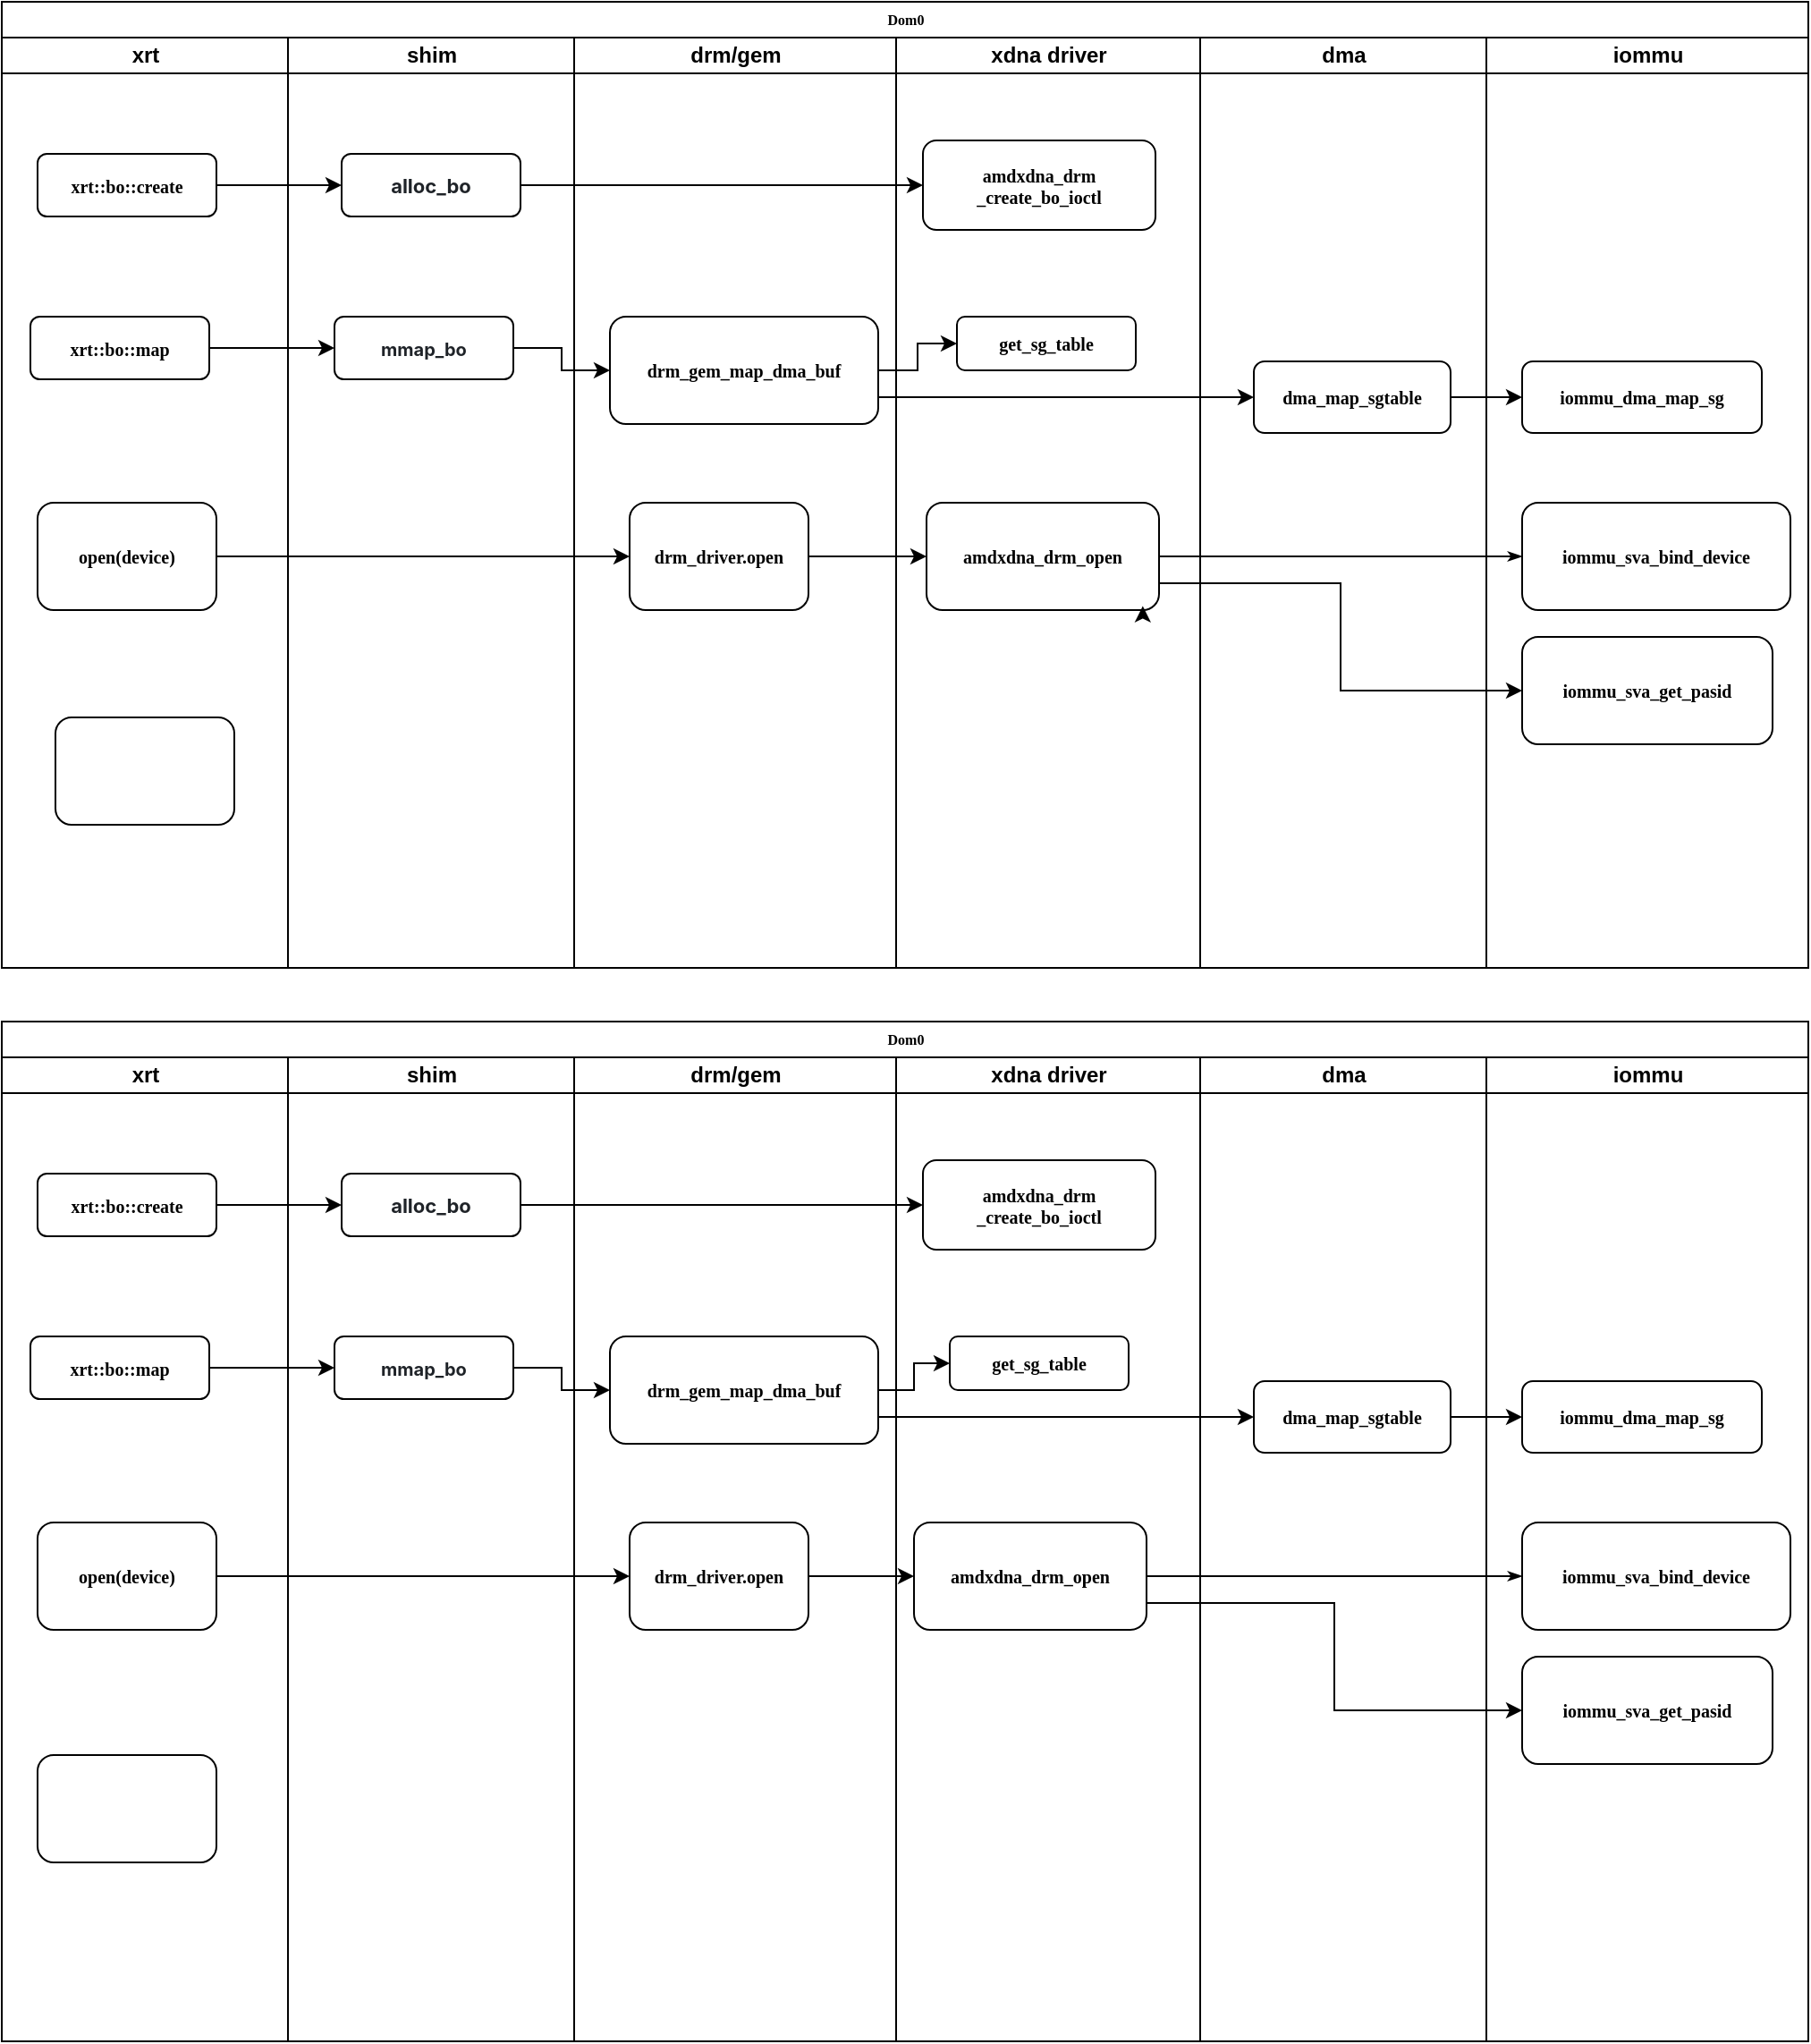 <mxfile version="26.0.16">
  <diagram name="Page-1" id="74e2e168-ea6b-b213-b513-2b3c1d86103e">
    <mxGraphModel dx="1010" dy="954" grid="1" gridSize="10" guides="1" tooltips="1" connect="1" arrows="1" fold="1" page="1" pageScale="1" pageWidth="1100" pageHeight="850" background="none" math="0" shadow="0">
      <root>
        <mxCell id="0" />
        <mxCell id="1" parent="0" />
        <mxCell id="77e6c97f196da883-1" value="Dom0" style="swimlane;html=1;childLayout=stackLayout;startSize=20;rounded=0;shadow=0;labelBackgroundColor=none;strokeWidth=1;fontFamily=Verdana;fontSize=8;align=center;" parent="1" vertex="1">
          <mxGeometry x="70" y="40" width="1010" height="540" as="geometry" />
        </mxCell>
        <mxCell id="77e6c97f196da883-2" value="xrt" style="swimlane;html=1;startSize=20;" parent="77e6c97f196da883-1" vertex="1">
          <mxGeometry y="20" width="160" height="520" as="geometry" />
        </mxCell>
        <mxCell id="77e6c97f196da883-8" value="xrt::bo::create" style="rounded=1;whiteSpace=wrap;html=1;shadow=0;labelBackgroundColor=none;strokeWidth=1;fontFamily=Verdana;fontSize=10;align=center;fontStyle=1" parent="77e6c97f196da883-2" vertex="1">
          <mxGeometry x="20" y="65" width="100" height="35" as="geometry" />
        </mxCell>
        <mxCell id="77e6c97f196da883-10" value="open(device)" style="rounded=1;whiteSpace=wrap;html=1;shadow=0;labelBackgroundColor=none;strokeWidth=1;fontFamily=Verdana;fontSize=10;align=center;fontStyle=1" parent="77e6c97f196da883-2" vertex="1">
          <mxGeometry x="20" y="260" width="100" height="60" as="geometry" />
        </mxCell>
        <mxCell id="77e6c97f196da883-22" value="" style="rounded=1;whiteSpace=wrap;html=1;shadow=0;labelBackgroundColor=none;strokeWidth=1;fontFamily=Verdana;fontSize=8;align=center;" parent="77e6c97f196da883-2" vertex="1">
          <mxGeometry x="30" y="380" width="100" height="60" as="geometry" />
        </mxCell>
        <mxCell id="77e6c97f196da883-40" style="edgeStyle=orthogonalEdgeStyle;rounded=1;html=1;labelBackgroundColor=none;startArrow=none;startFill=0;startSize=5;endArrow=classicThin;endFill=1;endSize=5;jettySize=auto;orthogonalLoop=1;strokeWidth=1;fontFamily=Verdana;fontSize=8;fontStyle=1" parent="77e6c97f196da883-1" source="77e6c97f196da883-23" target="77e6c97f196da883-24" edge="1">
          <mxGeometry relative="1" as="geometry" />
        </mxCell>
        <mxCell id="77e6c97f196da883-3" value="shim" style="swimlane;html=1;startSize=20;" parent="77e6c97f196da883-1" vertex="1">
          <mxGeometry x="160" y="20" width="160" height="520" as="geometry" />
        </mxCell>
        <mxCell id="77e6c97f196da883-11" value="&lt;span style=&quot;color: rgb(31, 35, 40); font-family: -apple-system, BlinkMacSystemFont, &amp;quot;Segoe UI&amp;quot;, &amp;quot;Noto Sans&amp;quot;, Helvetica, Arial, sans-serif, &amp;quot;Apple Color Emoji&amp;quot;, &amp;quot;Segoe UI Emoji&amp;quot;; text-align: left; background-color: rgb(255, 255, 255);&quot;&gt;alloc_bo&lt;/span&gt;" style="rounded=1;whiteSpace=wrap;html=1;shadow=0;labelBackgroundColor=none;strokeWidth=1;fontFamily=Verdana;fontSize=11;align=center;fontStyle=1" parent="77e6c97f196da883-3" vertex="1">
          <mxGeometry x="30" y="65" width="100" height="35" as="geometry" />
        </mxCell>
        <mxCell id="77e6c97f196da883-4" value="drm/gem" style="swimlane;html=1;startSize=20;" parent="77e6c97f196da883-1" vertex="1">
          <mxGeometry x="320" y="20" width="180" height="520" as="geometry" />
        </mxCell>
        <mxCell id="77e6c97f196da883-14" value="drm_driver.open" style="rounded=1;whiteSpace=wrap;html=1;shadow=0;labelBackgroundColor=none;strokeWidth=1;fontFamily=Verdana;fontSize=10;align=center;fontStyle=1" parent="77e6c97f196da883-4" vertex="1">
          <mxGeometry x="31" y="260" width="100" height="60" as="geometry" />
        </mxCell>
        <mxCell id="UbXINiYKLftAWwF0POLq-105" value="&lt;span style=&quot;font-size: 10px;&quot;&gt;drm_gem_map_dma_buf&lt;/span&gt;" style="rounded=1;whiteSpace=wrap;html=1;shadow=0;labelBackgroundColor=none;strokeWidth=1;fontFamily=Verdana;fontSize=8;align=center;fontStyle=1" parent="77e6c97f196da883-4" vertex="1">
          <mxGeometry x="20" y="156" width="150" height="60" as="geometry" />
        </mxCell>
        <mxCell id="77e6c97f196da883-5" value="xdna driver" style="swimlane;html=1;startSize=20;" parent="77e6c97f196da883-1" vertex="1">
          <mxGeometry x="500" y="20" width="170" height="520" as="geometry" />
        </mxCell>
        <mxCell id="77e6c97f196da883-18" value="amdxdna_drm&lt;div&gt;_create_bo_ioctl&lt;/div&gt;" style="rounded=1;whiteSpace=wrap;html=1;shadow=0;labelBackgroundColor=none;strokeWidth=1;fontFamily=Verdana;fontSize=10;align=center;fontStyle=1" parent="77e6c97f196da883-5" vertex="1">
          <mxGeometry x="15" y="57.5" width="130" height="50" as="geometry" />
        </mxCell>
        <mxCell id="77e6c97f196da883-23" value="amdxdna_drm_open" style="rounded=1;whiteSpace=wrap;html=1;shadow=0;labelBackgroundColor=none;strokeWidth=1;fontFamily=Verdana;fontSize=10;align=center;fontStyle=1" parent="77e6c97f196da883-5" vertex="1">
          <mxGeometry x="17" y="260" width="130" height="60" as="geometry" />
        </mxCell>
        <mxCell id="UbXINiYKLftAWwF0POLq-106" value="get_sg_table" style="rounded=1;whiteSpace=wrap;html=1;shadow=0;labelBackgroundColor=none;strokeWidth=1;fontFamily=Verdana;fontSize=10;align=center;fontStyle=1" parent="77e6c97f196da883-5" vertex="1">
          <mxGeometry x="34" y="156" width="100" height="30" as="geometry" />
        </mxCell>
        <mxCell id="VXW_yDJZZmlwBrVT6001-34" style="edgeStyle=orthogonalEdgeStyle;rounded=0;orthogonalLoop=1;jettySize=auto;html=1;exitX=0.75;exitY=1;exitDx=0;exitDy=0;entryX=0.93;entryY=0.963;entryDx=0;entryDy=0;entryPerimeter=0;" edge="1" parent="77e6c97f196da883-5" source="77e6c97f196da883-23" target="77e6c97f196da883-23">
          <mxGeometry relative="1" as="geometry" />
        </mxCell>
        <mxCell id="77e6c97f196da883-6" value="dma" style="swimlane;html=1;startSize=20;" parent="77e6c97f196da883-1" vertex="1">
          <mxGeometry x="670" y="20" width="160" height="520" as="geometry" />
        </mxCell>
        <mxCell id="UbXINiYKLftAWwF0POLq-107" value="dma_map_sgtable" style="rounded=1;whiteSpace=wrap;html=1;shadow=0;labelBackgroundColor=none;strokeWidth=1;fontFamily=Verdana;fontSize=10;align=center;fontStyle=1" parent="77e6c97f196da883-6" vertex="1">
          <mxGeometry x="30" y="181" width="110" height="40" as="geometry" />
        </mxCell>
        <mxCell id="77e6c97f196da883-7" value="iommu" style="swimlane;html=1;startSize=20;" parent="77e6c97f196da883-1" vertex="1">
          <mxGeometry x="830" y="20" width="180" height="520" as="geometry" />
        </mxCell>
        <mxCell id="77e6c97f196da883-24" value="iommu_sva_bind_device" style="rounded=1;whiteSpace=wrap;html=1;shadow=0;labelBackgroundColor=none;strokeWidth=1;fontFamily=Verdana;fontSize=10;align=center;fontStyle=1" parent="77e6c97f196da883-7" vertex="1">
          <mxGeometry x="20" y="260" width="150" height="60" as="geometry" />
        </mxCell>
        <mxCell id="77e6c97f196da883-21" value="iommu_sva_get_pasid" style="rounded=1;whiteSpace=wrap;html=1;shadow=0;labelBackgroundColor=none;strokeWidth=1;fontFamily=Verdana;fontSize=10;align=center;fontStyle=1" parent="77e6c97f196da883-7" vertex="1">
          <mxGeometry x="20" y="335" width="140" height="60" as="geometry" />
        </mxCell>
        <object label="iommu_dma_map_sg" id="UbXINiYKLftAWwF0POLq-108">
          <mxCell style="rounded=1;whiteSpace=wrap;html=1;shadow=0;labelBackgroundColor=none;strokeWidth=1;fontFamily=Verdana;fontSize=10;align=center;fontStyle=1" parent="77e6c97f196da883-7" vertex="1">
            <mxGeometry x="20" y="181" width="134" height="40" as="geometry" />
          </mxCell>
        </object>
        <mxCell id="UbXINiYKLftAWwF0POLq-96" style="edgeStyle=orthogonalEdgeStyle;rounded=0;orthogonalLoop=1;jettySize=auto;html=1;exitX=1;exitY=0.5;exitDx=0;exitDy=0;entryX=0;entryY=0.5;entryDx=0;entryDy=0;fontStyle=1" parent="77e6c97f196da883-1" source="77e6c97f196da883-8" target="77e6c97f196da883-11" edge="1">
          <mxGeometry relative="1" as="geometry" />
        </mxCell>
        <mxCell id="UbXINiYKLftAWwF0POLq-114" style="edgeStyle=orthogonalEdgeStyle;rounded=0;orthogonalLoop=1;jettySize=auto;html=1;exitX=1;exitY=0.5;exitDx=0;exitDy=0;entryX=0;entryY=0.5;entryDx=0;entryDy=0;fontStyle=1" parent="77e6c97f196da883-1" source="77e6c97f196da883-11" target="77e6c97f196da883-18" edge="1">
          <mxGeometry relative="1" as="geometry" />
        </mxCell>
        <mxCell id="oizl7t2Fv6kCmMiVF6kX-2" style="edgeStyle=orthogonalEdgeStyle;rounded=0;orthogonalLoop=1;jettySize=auto;html=1;exitX=1;exitY=0.75;exitDx=0;exitDy=0;entryX=0;entryY=0.5;entryDx=0;entryDy=0;fontStyle=1" parent="77e6c97f196da883-1" source="77e6c97f196da883-23" target="77e6c97f196da883-21" edge="1">
          <mxGeometry relative="1" as="geometry" />
        </mxCell>
        <mxCell id="oizl7t2Fv6kCmMiVF6kX-3" style="edgeStyle=orthogonalEdgeStyle;rounded=0;orthogonalLoop=1;jettySize=auto;html=1;exitX=1;exitY=0.5;exitDx=0;exitDy=0;entryX=0;entryY=0.5;entryDx=0;entryDy=0;fontStyle=1" parent="77e6c97f196da883-1" source="77e6c97f196da883-10" target="77e6c97f196da883-14" edge="1">
          <mxGeometry relative="1" as="geometry" />
        </mxCell>
        <mxCell id="oizl7t2Fv6kCmMiVF6kX-4" style="edgeStyle=orthogonalEdgeStyle;rounded=0;orthogonalLoop=1;jettySize=auto;html=1;exitX=1;exitY=0.5;exitDx=0;exitDy=0;entryX=0;entryY=0.5;entryDx=0;entryDy=0;fontStyle=1" parent="77e6c97f196da883-1" source="77e6c97f196da883-14" target="77e6c97f196da883-23" edge="1">
          <mxGeometry relative="1" as="geometry" />
        </mxCell>
        <mxCell id="UbXINiYKLftAWwF0POLq-109" style="edgeStyle=orthogonalEdgeStyle;rounded=0;orthogonalLoop=1;jettySize=auto;html=1;exitX=1;exitY=0.5;exitDx=0;exitDy=0;entryX=0;entryY=0.5;entryDx=0;entryDy=0;fontStyle=1" parent="77e6c97f196da883-1" source="UbXINiYKLftAWwF0POLq-107" target="UbXINiYKLftAWwF0POLq-108" edge="1">
          <mxGeometry relative="1" as="geometry" />
        </mxCell>
        <mxCell id="UbXINiYKLftAWwF0POLq-112" style="edgeStyle=orthogonalEdgeStyle;rounded=0;orthogonalLoop=1;jettySize=auto;html=1;exitX=1;exitY=0.75;exitDx=0;exitDy=0;entryX=0;entryY=0.5;entryDx=0;entryDy=0;fontStyle=1" parent="77e6c97f196da883-1" source="UbXINiYKLftAWwF0POLq-105" target="UbXINiYKLftAWwF0POLq-107" edge="1">
          <mxGeometry relative="1" as="geometry" />
        </mxCell>
        <mxCell id="UbXINiYKLftAWwF0POLq-111" style="edgeStyle=orthogonalEdgeStyle;rounded=0;orthogonalLoop=1;jettySize=auto;html=1;exitX=1;exitY=0.5;exitDx=0;exitDy=0;entryX=0;entryY=0.5;entryDx=0;entryDy=0;fontStyle=1" parent="77e6c97f196da883-1" source="UbXINiYKLftAWwF0POLq-105" target="UbXINiYKLftAWwF0POLq-106" edge="1">
          <mxGeometry relative="1" as="geometry" />
        </mxCell>
        <mxCell id="UbXINiYKLftAWwF0POLq-103" value="xrt::bo::map" style="rounded=1;whiteSpace=wrap;html=1;shadow=0;labelBackgroundColor=none;strokeWidth=1;fontFamily=Verdana;fontSize=10;align=center;fontStyle=1" parent="1" vertex="1">
          <mxGeometry x="86" y="216" width="100" height="35" as="geometry" />
        </mxCell>
        <mxCell id="UbXINiYKLftAWwF0POLq-104" value="&lt;span style=&quot;color: rgb(31, 35, 40); font-family: -apple-system, BlinkMacSystemFont, &amp;quot;Segoe UI&amp;quot;, &amp;quot;Noto Sans&amp;quot;, Helvetica, Arial, sans-serif, &amp;quot;Apple Color Emoji&amp;quot;, &amp;quot;Segoe UI Emoji&amp;quot;; text-align: left; background-color: rgb(255, 255, 255);&quot;&gt;mmap_bo&lt;/span&gt;" style="rounded=1;whiteSpace=wrap;html=1;shadow=0;labelBackgroundColor=none;strokeWidth=1;fontFamily=Verdana;fontSize=10;align=center;fontStyle=1" parent="1" vertex="1">
          <mxGeometry x="256" y="216" width="100" height="35" as="geometry" />
        </mxCell>
        <mxCell id="UbXINiYKLftAWwF0POLq-110" style="edgeStyle=orthogonalEdgeStyle;rounded=0;orthogonalLoop=1;jettySize=auto;html=1;exitX=1;exitY=0.5;exitDx=0;exitDy=0;entryX=0;entryY=0.5;entryDx=0;entryDy=0;fontStyle=1" parent="1" source="UbXINiYKLftAWwF0POLq-104" target="UbXINiYKLftAWwF0POLq-105" edge="1">
          <mxGeometry relative="1" as="geometry" />
        </mxCell>
        <mxCell id="UbXINiYKLftAWwF0POLq-113" style="edgeStyle=orthogonalEdgeStyle;rounded=0;orthogonalLoop=1;jettySize=auto;html=1;exitX=1;exitY=0.5;exitDx=0;exitDy=0;entryX=0;entryY=0.5;entryDx=0;entryDy=0;fontStyle=1" parent="1" source="UbXINiYKLftAWwF0POLq-103" target="UbXINiYKLftAWwF0POLq-104" edge="1">
          <mxGeometry relative="1" as="geometry" />
        </mxCell>
        <mxCell id="VXW_yDJZZmlwBrVT6001-1" value="Dom0" style="swimlane;html=1;childLayout=stackLayout;startSize=20;rounded=0;shadow=0;labelBackgroundColor=none;strokeWidth=1;fontFamily=Verdana;fontSize=8;align=center;" vertex="1" parent="1">
          <mxGeometry x="70" y="610" width="1010" height="570" as="geometry" />
        </mxCell>
        <mxCell id="VXW_yDJZZmlwBrVT6001-2" value="xrt" style="swimlane;html=1;startSize=20;" vertex="1" parent="VXW_yDJZZmlwBrVT6001-1">
          <mxGeometry y="20" width="160" height="550" as="geometry" />
        </mxCell>
        <mxCell id="VXW_yDJZZmlwBrVT6001-3" value="xrt::bo::create" style="rounded=1;whiteSpace=wrap;html=1;shadow=0;labelBackgroundColor=none;strokeWidth=1;fontFamily=Verdana;fontSize=10;align=center;fontStyle=1" vertex="1" parent="VXW_yDJZZmlwBrVT6001-2">
          <mxGeometry x="20" y="65" width="100" height="35" as="geometry" />
        </mxCell>
        <mxCell id="VXW_yDJZZmlwBrVT6001-4" value="open(device)" style="rounded=1;whiteSpace=wrap;html=1;shadow=0;labelBackgroundColor=none;strokeWidth=1;fontFamily=Verdana;fontSize=10;align=center;fontStyle=1" vertex="1" parent="VXW_yDJZZmlwBrVT6001-2">
          <mxGeometry x="20" y="260" width="100" height="60" as="geometry" />
        </mxCell>
        <mxCell id="VXW_yDJZZmlwBrVT6001-16" value="" style="rounded=1;whiteSpace=wrap;html=1;shadow=0;labelBackgroundColor=none;strokeWidth=1;fontFamily=Verdana;fontSize=8;align=center;" vertex="1" parent="VXW_yDJZZmlwBrVT6001-2">
          <mxGeometry x="20" y="390" width="100" height="60" as="geometry" />
        </mxCell>
        <mxCell id="VXW_yDJZZmlwBrVT6001-5" style="edgeStyle=orthogonalEdgeStyle;rounded=1;html=1;labelBackgroundColor=none;startArrow=none;startFill=0;startSize=5;endArrow=classicThin;endFill=1;endSize=5;jettySize=auto;orthogonalLoop=1;strokeWidth=1;fontFamily=Verdana;fontSize=8;fontStyle=1" edge="1" parent="VXW_yDJZZmlwBrVT6001-1" source="VXW_yDJZZmlwBrVT6001-13" target="VXW_yDJZZmlwBrVT6001-19">
          <mxGeometry relative="1" as="geometry" />
        </mxCell>
        <mxCell id="VXW_yDJZZmlwBrVT6001-6" value="shim" style="swimlane;html=1;startSize=20;" vertex="1" parent="VXW_yDJZZmlwBrVT6001-1">
          <mxGeometry x="160" y="20" width="160" height="550" as="geometry" />
        </mxCell>
        <mxCell id="VXW_yDJZZmlwBrVT6001-7" value="&lt;span style=&quot;color: rgb(31, 35, 40); font-family: -apple-system, BlinkMacSystemFont, &amp;quot;Segoe UI&amp;quot;, &amp;quot;Noto Sans&amp;quot;, Helvetica, Arial, sans-serif, &amp;quot;Apple Color Emoji&amp;quot;, &amp;quot;Segoe UI Emoji&amp;quot;; text-align: left; background-color: rgb(255, 255, 255);&quot;&gt;alloc_bo&lt;/span&gt;" style="rounded=1;whiteSpace=wrap;html=1;shadow=0;labelBackgroundColor=none;strokeWidth=1;fontFamily=Verdana;fontSize=11;align=center;fontStyle=1" vertex="1" parent="VXW_yDJZZmlwBrVT6001-6">
          <mxGeometry x="30" y="65" width="100" height="35" as="geometry" />
        </mxCell>
        <mxCell id="VXW_yDJZZmlwBrVT6001-8" value="drm/gem" style="swimlane;html=1;startSize=20;" vertex="1" parent="VXW_yDJZZmlwBrVT6001-1">
          <mxGeometry x="320" y="20" width="180" height="550" as="geometry" />
        </mxCell>
        <mxCell id="VXW_yDJZZmlwBrVT6001-9" value="drm_driver.open" style="rounded=1;whiteSpace=wrap;html=1;shadow=0;labelBackgroundColor=none;strokeWidth=1;fontFamily=Verdana;fontSize=10;align=center;fontStyle=1" vertex="1" parent="VXW_yDJZZmlwBrVT6001-8">
          <mxGeometry x="31" y="260" width="100" height="60" as="geometry" />
        </mxCell>
        <mxCell id="VXW_yDJZZmlwBrVT6001-10" value="&lt;span style=&quot;font-size: 10px;&quot;&gt;drm_gem_map_dma_buf&lt;/span&gt;" style="rounded=1;whiteSpace=wrap;html=1;shadow=0;labelBackgroundColor=none;strokeWidth=1;fontFamily=Verdana;fontSize=8;align=center;fontStyle=1" vertex="1" parent="VXW_yDJZZmlwBrVT6001-8">
          <mxGeometry x="20" y="156" width="150" height="60" as="geometry" />
        </mxCell>
        <mxCell id="VXW_yDJZZmlwBrVT6001-11" value="xdna driver" style="swimlane;html=1;startSize=20;" vertex="1" parent="VXW_yDJZZmlwBrVT6001-1">
          <mxGeometry x="500" y="20" width="170" height="550" as="geometry" />
        </mxCell>
        <mxCell id="VXW_yDJZZmlwBrVT6001-12" value="amdxdna_drm&lt;div&gt;_create_bo_ioctl&lt;/div&gt;" style="rounded=1;whiteSpace=wrap;html=1;shadow=0;labelBackgroundColor=none;strokeWidth=1;fontFamily=Verdana;fontSize=10;align=center;fontStyle=1" vertex="1" parent="VXW_yDJZZmlwBrVT6001-11">
          <mxGeometry x="15" y="57.5" width="130" height="50" as="geometry" />
        </mxCell>
        <mxCell id="VXW_yDJZZmlwBrVT6001-13" value="amdxdna_drm_open" style="rounded=1;whiteSpace=wrap;html=1;shadow=0;labelBackgroundColor=none;strokeWidth=1;fontFamily=Verdana;fontSize=10;align=center;fontStyle=1" vertex="1" parent="VXW_yDJZZmlwBrVT6001-11">
          <mxGeometry x="10" y="260" width="130" height="60" as="geometry" />
        </mxCell>
        <mxCell id="VXW_yDJZZmlwBrVT6001-14" value="get_sg_table" style="rounded=1;whiteSpace=wrap;html=1;shadow=0;labelBackgroundColor=none;strokeWidth=1;fontFamily=Verdana;fontSize=10;align=center;fontStyle=1" vertex="1" parent="VXW_yDJZZmlwBrVT6001-11">
          <mxGeometry x="30" y="156" width="100" height="30" as="geometry" />
        </mxCell>
        <mxCell id="VXW_yDJZZmlwBrVT6001-15" value="dma" style="swimlane;html=1;startSize=20;" vertex="1" parent="VXW_yDJZZmlwBrVT6001-1">
          <mxGeometry x="670" y="20" width="160" height="550" as="geometry" />
        </mxCell>
        <mxCell id="VXW_yDJZZmlwBrVT6001-17" value="dma_map_sgtable" style="rounded=1;whiteSpace=wrap;html=1;shadow=0;labelBackgroundColor=none;strokeWidth=1;fontFamily=Verdana;fontSize=10;align=center;fontStyle=1" vertex="1" parent="VXW_yDJZZmlwBrVT6001-15">
          <mxGeometry x="30" y="181" width="110" height="40" as="geometry" />
        </mxCell>
        <mxCell id="VXW_yDJZZmlwBrVT6001-18" value="iommu" style="swimlane;html=1;startSize=20;" vertex="1" parent="VXW_yDJZZmlwBrVT6001-1">
          <mxGeometry x="830" y="20" width="180" height="550" as="geometry" />
        </mxCell>
        <mxCell id="VXW_yDJZZmlwBrVT6001-19" value="iommu_sva_bind_device" style="rounded=1;whiteSpace=wrap;html=1;shadow=0;labelBackgroundColor=none;strokeWidth=1;fontFamily=Verdana;fontSize=10;align=center;fontStyle=1" vertex="1" parent="VXW_yDJZZmlwBrVT6001-18">
          <mxGeometry x="20" y="260" width="150" height="60" as="geometry" />
        </mxCell>
        <mxCell id="VXW_yDJZZmlwBrVT6001-20" value="iommu_sva_get_pasid" style="rounded=1;whiteSpace=wrap;html=1;shadow=0;labelBackgroundColor=none;strokeWidth=1;fontFamily=Verdana;fontSize=10;align=center;fontStyle=1" vertex="1" parent="VXW_yDJZZmlwBrVT6001-18">
          <mxGeometry x="20" y="335" width="140" height="60" as="geometry" />
        </mxCell>
        <object label="iommu_dma_map_sg" id="VXW_yDJZZmlwBrVT6001-21">
          <mxCell style="rounded=1;whiteSpace=wrap;html=1;shadow=0;labelBackgroundColor=none;strokeWidth=1;fontFamily=Verdana;fontSize=10;align=center;fontStyle=1" vertex="1" parent="VXW_yDJZZmlwBrVT6001-18">
            <mxGeometry x="20" y="181" width="134" height="40" as="geometry" />
          </mxCell>
        </object>
        <mxCell id="VXW_yDJZZmlwBrVT6001-22" style="edgeStyle=orthogonalEdgeStyle;rounded=0;orthogonalLoop=1;jettySize=auto;html=1;exitX=1;exitY=0.5;exitDx=0;exitDy=0;entryX=0;entryY=0.5;entryDx=0;entryDy=0;fontStyle=1" edge="1" parent="VXW_yDJZZmlwBrVT6001-1" source="VXW_yDJZZmlwBrVT6001-3" target="VXW_yDJZZmlwBrVT6001-7">
          <mxGeometry relative="1" as="geometry" />
        </mxCell>
        <mxCell id="VXW_yDJZZmlwBrVT6001-23" style="edgeStyle=orthogonalEdgeStyle;rounded=0;orthogonalLoop=1;jettySize=auto;html=1;exitX=1;exitY=0.5;exitDx=0;exitDy=0;entryX=0;entryY=0.5;entryDx=0;entryDy=0;fontStyle=1" edge="1" parent="VXW_yDJZZmlwBrVT6001-1" source="VXW_yDJZZmlwBrVT6001-7" target="VXW_yDJZZmlwBrVT6001-12">
          <mxGeometry relative="1" as="geometry" />
        </mxCell>
        <mxCell id="VXW_yDJZZmlwBrVT6001-24" style="edgeStyle=orthogonalEdgeStyle;rounded=0;orthogonalLoop=1;jettySize=auto;html=1;exitX=1;exitY=0.75;exitDx=0;exitDy=0;entryX=0;entryY=0.5;entryDx=0;entryDy=0;fontStyle=1" edge="1" parent="VXW_yDJZZmlwBrVT6001-1" source="VXW_yDJZZmlwBrVT6001-13" target="VXW_yDJZZmlwBrVT6001-20">
          <mxGeometry relative="1" as="geometry" />
        </mxCell>
        <mxCell id="VXW_yDJZZmlwBrVT6001-25" style="edgeStyle=orthogonalEdgeStyle;rounded=0;orthogonalLoop=1;jettySize=auto;html=1;exitX=1;exitY=0.5;exitDx=0;exitDy=0;entryX=0;entryY=0.5;entryDx=0;entryDy=0;fontStyle=1" edge="1" parent="VXW_yDJZZmlwBrVT6001-1" source="VXW_yDJZZmlwBrVT6001-4" target="VXW_yDJZZmlwBrVT6001-9">
          <mxGeometry relative="1" as="geometry" />
        </mxCell>
        <mxCell id="VXW_yDJZZmlwBrVT6001-26" style="edgeStyle=orthogonalEdgeStyle;rounded=0;orthogonalLoop=1;jettySize=auto;html=1;exitX=1;exitY=0.5;exitDx=0;exitDy=0;entryX=0;entryY=0.5;entryDx=0;entryDy=0;fontStyle=1" edge="1" parent="VXW_yDJZZmlwBrVT6001-1" source="VXW_yDJZZmlwBrVT6001-9" target="VXW_yDJZZmlwBrVT6001-13">
          <mxGeometry relative="1" as="geometry" />
        </mxCell>
        <mxCell id="VXW_yDJZZmlwBrVT6001-27" style="edgeStyle=orthogonalEdgeStyle;rounded=0;orthogonalLoop=1;jettySize=auto;html=1;exitX=1;exitY=0.5;exitDx=0;exitDy=0;entryX=0;entryY=0.5;entryDx=0;entryDy=0;fontStyle=1" edge="1" parent="VXW_yDJZZmlwBrVT6001-1" source="VXW_yDJZZmlwBrVT6001-17" target="VXW_yDJZZmlwBrVT6001-21">
          <mxGeometry relative="1" as="geometry" />
        </mxCell>
        <mxCell id="VXW_yDJZZmlwBrVT6001-28" style="edgeStyle=orthogonalEdgeStyle;rounded=0;orthogonalLoop=1;jettySize=auto;html=1;exitX=1;exitY=0.75;exitDx=0;exitDy=0;entryX=0;entryY=0.5;entryDx=0;entryDy=0;fontStyle=1" edge="1" parent="VXW_yDJZZmlwBrVT6001-1" source="VXW_yDJZZmlwBrVT6001-10" target="VXW_yDJZZmlwBrVT6001-17">
          <mxGeometry relative="1" as="geometry" />
        </mxCell>
        <mxCell id="VXW_yDJZZmlwBrVT6001-29" style="edgeStyle=orthogonalEdgeStyle;rounded=0;orthogonalLoop=1;jettySize=auto;html=1;exitX=1;exitY=0.5;exitDx=0;exitDy=0;entryX=0;entryY=0.5;entryDx=0;entryDy=0;fontStyle=1" edge="1" parent="VXW_yDJZZmlwBrVT6001-1" source="VXW_yDJZZmlwBrVT6001-10" target="VXW_yDJZZmlwBrVT6001-14">
          <mxGeometry relative="1" as="geometry" />
        </mxCell>
        <mxCell id="VXW_yDJZZmlwBrVT6001-30" value="xrt::bo::map" style="rounded=1;whiteSpace=wrap;html=1;shadow=0;labelBackgroundColor=none;strokeWidth=1;fontFamily=Verdana;fontSize=10;align=center;fontStyle=1" vertex="1" parent="1">
          <mxGeometry x="86" y="786" width="100" height="35" as="geometry" />
        </mxCell>
        <mxCell id="VXW_yDJZZmlwBrVT6001-31" value="&lt;span style=&quot;color: rgb(31, 35, 40); font-family: -apple-system, BlinkMacSystemFont, &amp;quot;Segoe UI&amp;quot;, &amp;quot;Noto Sans&amp;quot;, Helvetica, Arial, sans-serif, &amp;quot;Apple Color Emoji&amp;quot;, &amp;quot;Segoe UI Emoji&amp;quot;; text-align: left; background-color: rgb(255, 255, 255);&quot;&gt;mmap_bo&lt;/span&gt;" style="rounded=1;whiteSpace=wrap;html=1;shadow=0;labelBackgroundColor=none;strokeWidth=1;fontFamily=Verdana;fontSize=10;align=center;fontStyle=1" vertex="1" parent="1">
          <mxGeometry x="256" y="786" width="100" height="35" as="geometry" />
        </mxCell>
        <mxCell id="VXW_yDJZZmlwBrVT6001-32" style="edgeStyle=orthogonalEdgeStyle;rounded=0;orthogonalLoop=1;jettySize=auto;html=1;exitX=1;exitY=0.5;exitDx=0;exitDy=0;entryX=0;entryY=0.5;entryDx=0;entryDy=0;fontStyle=1" edge="1" source="VXW_yDJZZmlwBrVT6001-31" target="VXW_yDJZZmlwBrVT6001-10" parent="1">
          <mxGeometry relative="1" as="geometry" />
        </mxCell>
        <mxCell id="VXW_yDJZZmlwBrVT6001-33" style="edgeStyle=orthogonalEdgeStyle;rounded=0;orthogonalLoop=1;jettySize=auto;html=1;exitX=1;exitY=0.5;exitDx=0;exitDy=0;entryX=0;entryY=0.5;entryDx=0;entryDy=0;fontStyle=1" edge="1" source="VXW_yDJZZmlwBrVT6001-30" target="VXW_yDJZZmlwBrVT6001-31" parent="1">
          <mxGeometry relative="1" as="geometry" />
        </mxCell>
      </root>
    </mxGraphModel>
  </diagram>
</mxfile>
